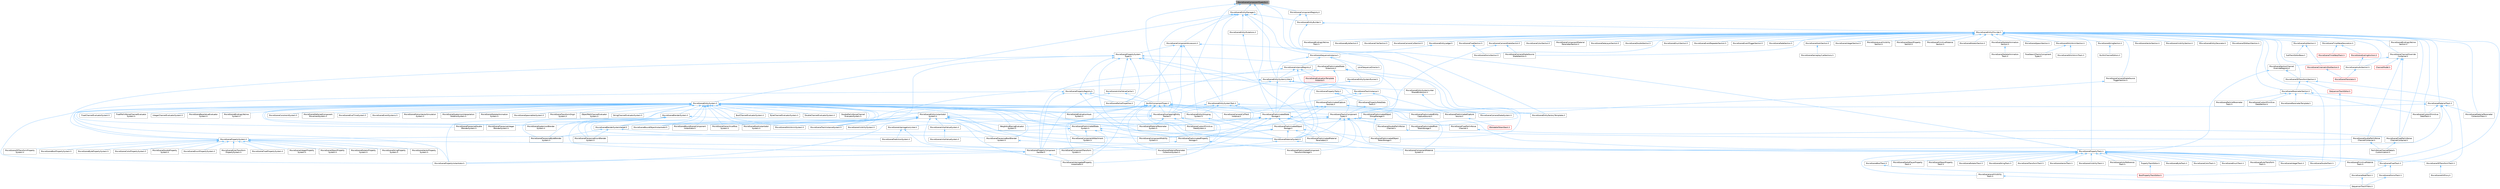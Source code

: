 digraph "MovieSceneComponentTypeInfo.h"
{
 // INTERACTIVE_SVG=YES
 // LATEX_PDF_SIZE
  bgcolor="transparent";
  edge [fontname=Helvetica,fontsize=10,labelfontname=Helvetica,labelfontsize=10];
  node [fontname=Helvetica,fontsize=10,shape=box,height=0.2,width=0.4];
  Node1 [id="Node000001",label="MovieSceneComponentTypeInfo.h",height=0.2,width=0.4,color="gray40", fillcolor="grey60", style="filled", fontcolor="black",tooltip=" "];
  Node1 -> Node2 [id="edge1_Node000001_Node000002",dir="back",color="steelblue1",style="solid",tooltip=" "];
  Node2 [id="Node000002",label="MovieSceneComponentRegistry.h",height=0.2,width=0.4,color="grey40", fillcolor="white", style="filled",URL="$d4/d55/MovieSceneComponentRegistry_8h.html",tooltip=" "];
  Node2 -> Node3 [id="edge2_Node000002_Node000003",dir="back",color="steelblue1",style="solid",tooltip=" "];
  Node3 [id="Node000003",label="MovieSceneEntityBuilder.h",height=0.2,width=0.4,color="grey40", fillcolor="white", style="filled",URL="$d4/df8/MovieSceneEntityBuilder_8h.html",tooltip=" "];
  Node3 -> Node4 [id="edge3_Node000003_Node000004",dir="back",color="steelblue1",style="solid",tooltip=" "];
  Node4 [id="Node000004",label="IMovieSceneEntityProvider.h",height=0.2,width=0.4,color="grey40", fillcolor="white", style="filled",URL="$dc/de1/IMovieSceneEntityProvider_8h.html",tooltip=" "];
  Node4 -> Node5 [id="edge4_Node000004_Node000005",dir="back",color="steelblue1",style="solid",tooltip=" "];
  Node5 [id="Node000005",label="IMovieSceneEntityDecorator.h",height=0.2,width=0.4,color="grey40", fillcolor="white", style="filled",URL="$da/d36/IMovieSceneEntityDecorator_8h.html",tooltip=" "];
  Node4 -> Node6 [id="edge5_Node000004_Node000006",dir="back",color="steelblue1",style="solid",tooltip=" "];
  Node6 [id="Node000006",label="MovieScene3DAttachSection.h",height=0.2,width=0.4,color="grey40", fillcolor="white", style="filled",URL="$d4/db3/MovieScene3DAttachSection_8h.html",tooltip=" "];
  Node4 -> Node7 [id="edge6_Node000004_Node000007",dir="back",color="steelblue1",style="solid",tooltip=" "];
  Node7 [id="Node000007",label="MovieScene3DTransformSection.h",height=0.2,width=0.4,color="grey40", fillcolor="white", style="filled",URL="$de/dab/MovieScene3DTransformSection_8h.html",tooltip=" "];
  Node7 -> Node8 [id="edge7_Node000007_Node000008",dir="back",color="steelblue1",style="solid",tooltip=" "];
  Node8 [id="Node000008",label="ISequencerTrackEditor.h",height=0.2,width=0.4,color="red", fillcolor="#FFF0F0", style="filled",URL="$df/dca/ISequencerTrackEditor_8h.html",tooltip=" "];
  Node8 -> Node10 [id="edge8_Node000008_Node000010",dir="back",color="steelblue1",style="solid",tooltip=" "];
  Node10 [id="Node000010",label="BoolPropertyTrackEditor.h",height=0.2,width=0.4,color="red", fillcolor="#FFF0F0", style="filled",URL="$db/d07/BoolPropertyTrackEditor_8h.html",tooltip=" "];
  Node7 -> Node40 [id="edge9_Node000007_Node000040",dir="back",color="steelblue1",style="solid",tooltip=" "];
  Node40 [id="Node000040",label="MovieScene3DTransformTrack.h",height=0.2,width=0.4,color="grey40", fillcolor="white", style="filled",URL="$d9/d06/MovieScene3DTransformTrack_8h.html",tooltip=" "];
  Node40 -> Node41 [id="edge10_Node000040_Node000041",dir="back",color="steelblue1",style="solid",tooltip=" "];
  Node41 [id="Node000041",label="MovieSceneHitProxy.h",height=0.2,width=0.4,color="grey40", fillcolor="white", style="filled",URL="$d0/d01/MovieSceneHitProxy_8h.html",tooltip=" "];
  Node7 -> Node42 [id="edge11_Node000007_Node000042",dir="back",color="steelblue1",style="solid",tooltip=" "];
  Node42 [id="Node000042",label="MovieSceneParameterSection.h",height=0.2,width=0.4,color="grey40", fillcolor="white", style="filled",URL="$de/d65/MovieSceneParameterSection_8h.html",tooltip=" "];
  Node42 -> Node43 [id="edge12_Node000042_Node000043",dir="back",color="steelblue1",style="solid",tooltip=" "];
  Node43 [id="Node000043",label="MovieSceneCustomPrimitive\lDataSection.h",height=0.2,width=0.4,color="grey40", fillcolor="white", style="filled",URL="$d2/d78/MovieSceneCustomPrimitiveDataSection_8h.html",tooltip=" "];
  Node42 -> Node44 [id="edge13_Node000042_Node000044",dir="back",color="steelblue1",style="solid",tooltip=" "];
  Node44 [id="Node000044",label="MovieSceneCustomPrimitive\lDataTrack.h",height=0.2,width=0.4,color="grey40", fillcolor="white", style="filled",URL="$db/d39/MovieSceneCustomPrimitiveDataTrack_8h.html",tooltip=" "];
  Node42 -> Node45 [id="edge14_Node000042_Node000045",dir="back",color="steelblue1",style="solid",tooltip=" "];
  Node45 [id="Node000045",label="MovieSceneMaterialTrack.h",height=0.2,width=0.4,color="grey40", fillcolor="white", style="filled",URL="$d8/d92/MovieSceneMaterialTrack_8h.html",tooltip=" "];
  Node45 -> Node46 [id="edge15_Node000045_Node000046",dir="back",color="steelblue1",style="solid",tooltip=" "];
  Node46 [id="Node000046",label="MovieSceneComponentMaterial\lSystem.h",height=0.2,width=0.4,color="grey40", fillcolor="white", style="filled",URL="$d7/d7c/MovieSceneComponentMaterialSystem_8h.html",tooltip=" "];
  Node45 -> Node44 [id="edge16_Node000045_Node000044",dir="back",color="steelblue1",style="solid",tooltip=" "];
  Node45 -> Node47 [id="edge17_Node000045_Node000047",dir="back",color="steelblue1",style="solid",tooltip=" "];
  Node47 [id="Node000047",label="MovieSceneMaterialParameter\lCollectionTrack.h",height=0.2,width=0.4,color="grey40", fillcolor="white", style="filled",URL="$d7/dc8/MovieSceneMaterialParameterCollectionTrack_8h.html",tooltip=" "];
  Node45 -> Node48 [id="edge18_Node000045_Node000048",dir="back",color="steelblue1",style="solid",tooltip=" "];
  Node48 [id="Node000048",label="MovieScenePrimitiveMaterial\lTrack.h",height=0.2,width=0.4,color="grey40", fillcolor="white", style="filled",URL="$dc/dc4/MovieScenePrimitiveMaterialTrack_8h.html",tooltip=" "];
  Node45 -> Node49 [id="edge19_Node000045_Node000049",dir="back",color="steelblue1",style="solid",tooltip=" "];
  Node49 [id="Node000049",label="MovieSceneTracksComponent\lTypes.h",height=0.2,width=0.4,color="grey40", fillcolor="white", style="filled",URL="$d5/d6a/MovieSceneTracksComponentTypes_8h.html",tooltip=" "];
  Node49 -> Node50 [id="edge20_Node000049_Node000050",dir="back",color="steelblue1",style="solid",tooltip=" "];
  Node50 [id="Node000050",label="MovieSceneComponentAttachment\lSystem.h",height=0.2,width=0.4,color="grey40", fillcolor="white", style="filled",URL="$d9/db3/MovieSceneComponentAttachmentSystem_8h.html",tooltip=" "];
  Node49 -> Node51 [id="edge21_Node000049_Node000051",dir="back",color="steelblue1",style="solid",tooltip=" "];
  Node51 [id="Node000051",label="MovieSceneComponentTransform\lSystem.h",height=0.2,width=0.4,color="grey40", fillcolor="white", style="filled",URL="$d1/d3e/MovieSceneComponentTransformSystem_8h.html",tooltip=" "];
  Node49 -> Node52 [id="edge22_Node000049_Node000052",dir="back",color="steelblue1",style="solid",tooltip=" "];
  Node52 [id="Node000052",label="MovieSceneDoublePerlinNoise\lChannel.h",height=0.2,width=0.4,color="grey40", fillcolor="white", style="filled",URL="$d9/d50/MovieSceneDoublePerlinNoiseChannel_8h.html",tooltip=" "];
  Node52 -> Node53 [id="edge23_Node000052_Node000053",dir="back",color="steelblue1",style="solid",tooltip=" "];
  Node53 [id="Node000053",label="MovieSceneDoublePerlinNoise\lChannelContainer.h",height=0.2,width=0.4,color="grey40", fillcolor="white", style="filled",URL="$de/dae/MovieSceneDoublePerlinNoiseChannelContainer_8h.html",tooltip=" "];
  Node53 -> Node54 [id="edge24_Node000053_Node000054",dir="back",color="steelblue1",style="solid",tooltip=" "];
  Node54 [id="Node000054",label="PerlinNoiseChannelDetails\lCustomization.h",height=0.2,width=0.4,color="grey40", fillcolor="white", style="filled",URL="$d6/df3/PerlinNoiseChannelDetailsCustomization_8h.html",tooltip=" "];
  Node49 -> Node55 [id="edge25_Node000049_Node000055",dir="back",color="steelblue1",style="solid",tooltip=" "];
  Node55 [id="Node000055",label="MovieSceneFloatPerlinNoise\lChannel.h",height=0.2,width=0.4,color="grey40", fillcolor="white", style="filled",URL="$d2/d9d/MovieSceneFloatPerlinNoiseChannel_8h.html",tooltip=" "];
  Node55 -> Node56 [id="edge26_Node000055_Node000056",dir="back",color="steelblue1",style="solid",tooltip=" "];
  Node56 [id="Node000056",label="MovieSceneFloatPerlinNoise\lChannelContainer.h",height=0.2,width=0.4,color="grey40", fillcolor="white", style="filled",URL="$d6/dcb/MovieSceneFloatPerlinNoiseChannelContainer_8h.html",tooltip=" "];
  Node56 -> Node54 [id="edge27_Node000056_Node000054",dir="back",color="steelblue1",style="solid",tooltip=" "];
  Node49 -> Node57 [id="edge28_Node000049_Node000057",dir="back",color="steelblue1",style="solid",tooltip=" "];
  Node57 [id="Node000057",label="MovieSceneInterrogationLinker.h",height=0.2,width=0.4,color="grey40", fillcolor="white", style="filled",URL="$d9/d6a/MovieSceneInterrogationLinker_8h.html",tooltip=" "];
  Node57 -> Node58 [id="edge29_Node000057_Node000058",dir="back",color="steelblue1",style="solid",tooltip=" "];
  Node58 [id="Node000058",label="MovieScenePredictionSystem.h",height=0.2,width=0.4,color="grey40", fillcolor="white", style="filled",URL="$dc/d7f/MovieScenePredictionSystem_8h.html",tooltip=" "];
  Node57 -> Node59 [id="edge30_Node000057_Node000059",dir="back",color="steelblue1",style="solid",tooltip=" "];
  Node59 [id="Node000059",label="MovieScenePropertyComponent\lHandler.h",height=0.2,width=0.4,color="grey40", fillcolor="white", style="filled",URL="$d1/d1c/MovieScenePropertyComponentHandler_8h.html",tooltip=" "];
  Node59 -> Node60 [id="edge31_Node000059_Node000060",dir="back",color="steelblue1",style="solid",tooltip=" "];
  Node60 [id="Node000060",label="MovieSceneInterrogatedProperty\lInstantiator.h",height=0.2,width=0.4,color="grey40", fillcolor="white", style="filled",URL="$df/d43/MovieSceneInterrogatedPropertyInstantiator_8h.html",tooltip=" "];
  Node59 -> Node61 [id="edge32_Node000059_Node000061",dir="back",color="steelblue1",style="solid",tooltip=" "];
  Node61 [id="Node000061",label="MovieScenePropertyInstantiator.h",height=0.2,width=0.4,color="grey40", fillcolor="white", style="filled",URL="$d2/ddc/MovieScenePropertyInstantiator_8h.html",tooltip=" "];
  Node49 -> Node62 [id="edge33_Node000049_Node000062",dir="back",color="steelblue1",style="solid",tooltip=" "];
  Node62 [id="Node000062",label="MovieSceneMaterialSystem.h",height=0.2,width=0.4,color="grey40", fillcolor="white", style="filled",URL="$d2/d2f/MovieSceneMaterialSystem_8h.html",tooltip=" "];
  Node62 -> Node46 [id="edge34_Node000062_Node000046",dir="back",color="steelblue1",style="solid",tooltip=" "];
  Node62 -> Node63 [id="edge35_Node000062_Node000063",dir="back",color="steelblue1",style="solid",tooltip=" "];
  Node63 [id="Node000063",label="MovieSceneMaterialParameter\lCollectionSystem.h",height=0.2,width=0.4,color="grey40", fillcolor="white", style="filled",URL="$d4/d18/MovieSceneMaterialParameterCollectionSystem_8h.html",tooltip=" "];
  Node49 -> Node64 [id="edge36_Node000049_Node000064",dir="back",color="steelblue1",style="solid",tooltip=" "];
  Node64 [id="Node000064",label="MovieScenePreAnimatedComponent\lTransformStorage.h",height=0.2,width=0.4,color="grey40", fillcolor="white", style="filled",URL="$d9/d84/MovieScenePreAnimatedComponentTransformStorage_8h.html",tooltip=" "];
  Node49 -> Node65 [id="edge37_Node000049_Node000065",dir="back",color="steelblue1",style="solid",tooltip=" "];
  Node65 [id="Node000065",label="MovieScenePropertyTrack.h",height=0.2,width=0.4,color="grey40", fillcolor="white", style="filled",URL="$da/d0c/MovieScenePropertyTrack_8h.html",tooltip=" "];
  Node65 -> Node40 [id="edge38_Node000065_Node000040",dir="back",color="steelblue1",style="solid",tooltip=" "];
  Node65 -> Node66 [id="edge39_Node000065_Node000066",dir="back",color="steelblue1",style="solid",tooltip=" "];
  Node66 [id="Node000066",label="MovieSceneActorReference\lTrack.h",height=0.2,width=0.4,color="grey40", fillcolor="white", style="filled",URL="$d9/d9b/MovieSceneActorReferenceTrack_8h.html",tooltip=" "];
  Node65 -> Node67 [id="edge40_Node000065_Node000067",dir="back",color="steelblue1",style="solid",tooltip=" "];
  Node67 [id="Node000067",label="MovieSceneBoolTrack.h",height=0.2,width=0.4,color="grey40", fillcolor="white", style="filled",URL="$d7/ddf/MovieSceneBoolTrack_8h.html",tooltip=" "];
  Node67 -> Node10 [id="edge41_Node000067_Node000010",dir="back",color="steelblue1",style="solid",tooltip=" "];
  Node65 -> Node68 [id="edge42_Node000065_Node000068",dir="back",color="steelblue1",style="solid",tooltip=" "];
  Node68 [id="Node000068",label="MovieSceneByteTrack.h",height=0.2,width=0.4,color="grey40", fillcolor="white", style="filled",URL="$dc/d79/MovieSceneByteTrack_8h.html",tooltip=" "];
  Node65 -> Node69 [id="edge43_Node000065_Node000069",dir="back",color="steelblue1",style="solid",tooltip=" "];
  Node69 [id="Node000069",label="MovieSceneColorTrack.h",height=0.2,width=0.4,color="grey40", fillcolor="white", style="filled",URL="$d8/df9/MovieSceneColorTrack_8h.html",tooltip=" "];
  Node65 -> Node70 [id="edge44_Node000065_Node000070",dir="back",color="steelblue1",style="solid",tooltip=" "];
  Node70 [id="Node000070",label="MovieSceneDoubleTrack.h",height=0.2,width=0.4,color="grey40", fillcolor="white", style="filled",URL="$de/d31/MovieSceneDoubleTrack_8h.html",tooltip=" "];
  Node65 -> Node71 [id="edge45_Node000065_Node000071",dir="back",color="steelblue1",style="solid",tooltip=" "];
  Node71 [id="Node000071",label="MovieSceneEnumTrack.h",height=0.2,width=0.4,color="grey40", fillcolor="white", style="filled",URL="$d6/d95/MovieSceneEnumTrack_8h.html",tooltip=" "];
  Node65 -> Node72 [id="edge46_Node000065_Node000072",dir="back",color="steelblue1",style="solid",tooltip=" "];
  Node72 [id="Node000072",label="MovieSceneEulerTransform\lTrack.h",height=0.2,width=0.4,color="grey40", fillcolor="white", style="filled",URL="$d7/d3a/MovieSceneEulerTransformTrack_8h.html",tooltip=" "];
  Node65 -> Node73 [id="edge47_Node000065_Node000073",dir="back",color="steelblue1",style="solid",tooltip=" "];
  Node73 [id="Node000073",label="MovieSceneFloatTrack.h",height=0.2,width=0.4,color="grey40", fillcolor="white", style="filled",URL="$dc/d88/MovieSceneFloatTrack_8h.html",tooltip=" "];
  Node73 -> Node74 [id="edge48_Node000073_Node000074",dir="back",color="steelblue1",style="solid",tooltip=" "];
  Node74 [id="Node000074",label="MovieSceneFadeTrack.h",height=0.2,width=0.4,color="grey40", fillcolor="white", style="filled",URL="$d3/dd6/MovieSceneFadeTrack_8h.html",tooltip=" "];
  Node74 -> Node39 [id="edge49_Node000074_Node000039",dir="back",color="steelblue1",style="solid",tooltip=" "];
  Node39 [id="Node000039",label="SequencerTrackFilters.h",height=0.2,width=0.4,color="grey40", fillcolor="white", style="filled",URL="$df/d72/SequencerTrackFilters_8h.html",tooltip=" "];
  Node73 -> Node75 [id="edge50_Node000073_Node000075",dir="back",color="steelblue1",style="solid",tooltip=" "];
  Node75 [id="Node000075",label="MovieSceneSlomoTrack.h",height=0.2,width=0.4,color="grey40", fillcolor="white", style="filled",URL="$d3/d88/MovieSceneSlomoTrack_8h.html",tooltip=" "];
  Node75 -> Node39 [id="edge51_Node000075_Node000039",dir="back",color="steelblue1",style="solid",tooltip=" "];
  Node65 -> Node76 [id="edge52_Node000065_Node000076",dir="back",color="steelblue1",style="solid",tooltip=" "];
  Node76 [id="Node000076",label="MovieSceneIntegerTrack.h",height=0.2,width=0.4,color="grey40", fillcolor="white", style="filled",URL="$d9/d1a/MovieSceneIntegerTrack_8h.html",tooltip=" "];
  Node65 -> Node77 [id="edge53_Node000065_Node000077",dir="back",color="steelblue1",style="solid",tooltip=" "];
  Node77 [id="Node000077",label="MovieSceneLevelVisibility\lTrack.h",height=0.2,width=0.4,color="grey40", fillcolor="white", style="filled",URL="$d8/dae/MovieSceneLevelVisibilityTrack_8h.html",tooltip=" "];
  Node77 -> Node39 [id="edge54_Node000077_Node000039",dir="back",color="steelblue1",style="solid",tooltip=" "];
  Node65 -> Node78 [id="edge55_Node000065_Node000078",dir="back",color="steelblue1",style="solid",tooltip=" "];
  Node78 [id="Node000078",label="MovieSceneMediaPlayerProperty\lTrack.h",height=0.2,width=0.4,color="grey40", fillcolor="white", style="filled",URL="$d4/da1/MovieSceneMediaPlayerPropertyTrack_8h.html",tooltip=" "];
  Node65 -> Node79 [id="edge56_Node000065_Node000079",dir="back",color="steelblue1",style="solid",tooltip=" "];
  Node79 [id="Node000079",label="MovieSceneObjectProperty\lTrack.h",height=0.2,width=0.4,color="grey40", fillcolor="white", style="filled",URL="$dc/da9/MovieSceneObjectPropertyTrack_8h.html",tooltip=" "];
  Node65 -> Node48 [id="edge57_Node000065_Node000048",dir="back",color="steelblue1",style="solid",tooltip=" "];
  Node65 -> Node80 [id="edge58_Node000065_Node000080",dir="back",color="steelblue1",style="solid",tooltip=" "];
  Node80 [id="Node000080",label="MovieSceneRotatorTrack.h",height=0.2,width=0.4,color="grey40", fillcolor="white", style="filled",URL="$d3/d8f/MovieSceneRotatorTrack_8h.html",tooltip=" "];
  Node65 -> Node81 [id="edge59_Node000065_Node000081",dir="back",color="steelblue1",style="solid",tooltip=" "];
  Node81 [id="Node000081",label="MovieSceneStringTrack.h",height=0.2,width=0.4,color="grey40", fillcolor="white", style="filled",URL="$dd/d54/MovieSceneStringTrack_8h.html",tooltip=" "];
  Node65 -> Node82 [id="edge60_Node000065_Node000082",dir="back",color="steelblue1",style="solid",tooltip=" "];
  Node82 [id="Node000082",label="MovieSceneTransformTrack.h",height=0.2,width=0.4,color="grey40", fillcolor="white", style="filled",URL="$df/d57/MovieSceneTransformTrack_8h.html",tooltip=" "];
  Node65 -> Node83 [id="edge61_Node000065_Node000083",dir="back",color="steelblue1",style="solid",tooltip=" "];
  Node83 [id="Node000083",label="MovieSceneVectorTrack.h",height=0.2,width=0.4,color="grey40", fillcolor="white", style="filled",URL="$d8/d5e/MovieSceneVectorTrack_8h.html",tooltip=" "];
  Node65 -> Node84 [id="edge62_Node000065_Node000084",dir="back",color="steelblue1",style="solid",tooltip=" "];
  Node84 [id="Node000084",label="MovieSceneVisibilityTrack.h",height=0.2,width=0.4,color="grey40", fillcolor="white", style="filled",URL="$dd/d5e/MovieSceneVisibilityTrack_8h.html",tooltip=" "];
  Node65 -> Node20 [id="edge63_Node000065_Node000020",dir="back",color="steelblue1",style="solid",tooltip=" "];
  Node20 [id="Node000020",label="PropertyTrackEditor.h",height=0.2,width=0.4,color="grey40", fillcolor="white", style="filled",URL="$da/d9a/PropertyTrackEditor_8h.html",tooltip=" "];
  Node20 -> Node10 [id="edge64_Node000020_Node000010",dir="back",color="steelblue1",style="solid",tooltip=" "];
  Node42 -> Node85 [id="edge65_Node000042_Node000085",dir="back",color="steelblue1",style="solid",tooltip=" "];
  Node85 [id="Node000085",label="MovieSceneParameterTemplate.h",height=0.2,width=0.4,color="grey40", fillcolor="white", style="filled",URL="$d9/df3/MovieSceneParameterTemplate_8h.html",tooltip=" "];
  Node42 -> Node86 [id="edge66_Node000042_Node000086",dir="back",color="steelblue1",style="solid",tooltip=" "];
  Node86 [id="Node000086",label="MovieSceneParticleParameter\lTrack.h",height=0.2,width=0.4,color="grey40", fillcolor="white", style="filled",URL="$d2/d09/MovieSceneParticleParameterTrack_8h.html",tooltip=" "];
  Node4 -> Node87 [id="edge67_Node000004_Node000087",dir="back",color="steelblue1",style="solid",tooltip=" "];
  Node87 [id="Node000087",label="MovieSceneAudioSection.h",height=0.2,width=0.4,color="grey40", fillcolor="white", style="filled",URL="$da/d5f/MovieSceneAudioSection_8h.html",tooltip=" "];
  Node87 -> Node88 [id="edge68_Node000087_Node000088",dir="back",color="steelblue1",style="solid",tooltip=" "];
  Node88 [id="Node000088",label="MovieSceneTranslator.h",height=0.2,width=0.4,color="red", fillcolor="#FFF0F0", style="filled",URL="$d2/d49/MovieSceneTranslator_8h.html",tooltip=" "];
  Node4 -> Node95 [id="edge69_Node000004_Node000095",dir="back",color="steelblue1",style="solid",tooltip=" "];
  Node95 [id="Node000095",label="MovieSceneBindingLifetime\lSection.h",height=0.2,width=0.4,color="grey40", fillcolor="white", style="filled",URL="$da/d3d/MovieSceneBindingLifetimeSection_8h.html",tooltip=" "];
  Node4 -> Node96 [id="edge70_Node000004_Node000096",dir="back",color="steelblue1",style="solid",tooltip=" "];
  Node96 [id="Node000096",label="MovieSceneBindingLifetime\lTrack.h",height=0.2,width=0.4,color="grey40", fillcolor="white", style="filled",URL="$d8/d77/MovieSceneBindingLifetimeTrack_8h.html",tooltip=" "];
  Node4 -> Node97 [id="edge71_Node000004_Node000097",dir="back",color="steelblue1",style="solid",tooltip=" "];
  Node97 [id="Node000097",label="MovieSceneByteSection.h",height=0.2,width=0.4,color="grey40", fillcolor="white", style="filled",URL="$da/dd4/MovieSceneByteSection_8h.html",tooltip=" "];
  Node4 -> Node98 [id="edge72_Node000004_Node000098",dir="back",color="steelblue1",style="solid",tooltip=" "];
  Node98 [id="Node000098",label="MovieSceneCVarSection.h",height=0.2,width=0.4,color="grey40", fillcolor="white", style="filled",URL="$da/de6/MovieSceneCVarSection_8h.html",tooltip=" "];
  Node4 -> Node99 [id="edge73_Node000004_Node000099",dir="back",color="steelblue1",style="solid",tooltip=" "];
  Node99 [id="Node000099",label="MovieSceneCameraCutSection.h",height=0.2,width=0.4,color="grey40", fillcolor="white", style="filled",URL="$d8/d5f/MovieSceneCameraCutSection_8h.html",tooltip=" "];
  Node4 -> Node100 [id="edge74_Node000004_Node000100",dir="back",color="steelblue1",style="solid",tooltip=" "];
  Node100 [id="Node000100",label="MovieSceneCameraShakeSection.h",height=0.2,width=0.4,color="grey40", fillcolor="white", style="filled",URL="$df/d10/MovieSceneCameraShakeSection_8h.html",tooltip=" "];
  Node100 -> Node101 [id="edge75_Node000100_Node000101",dir="back",color="steelblue1",style="solid",tooltip=" "];
  Node101 [id="Node000101",label="MovieSceneCameraShakeSource\lShakeSection.h",height=0.2,width=0.4,color="grey40", fillcolor="white", style="filled",URL="$d1/d24/MovieSceneCameraShakeSourceShakeSection_8h.html",tooltip=" "];
  Node100 -> Node49 [id="edge76_Node000100_Node000049",dir="back",color="steelblue1",style="solid",tooltip=" "];
  Node4 -> Node101 [id="edge77_Node000004_Node000101",dir="back",color="steelblue1",style="solid",tooltip=" "];
  Node4 -> Node102 [id="edge78_Node000004_Node000102",dir="back",color="steelblue1",style="solid",tooltip=" "];
  Node102 [id="Node000102",label="MovieSceneCameraShakeSource\lTriggerSection.h",height=0.2,width=0.4,color="grey40", fillcolor="white", style="filled",URL="$d3/d5f/MovieSceneCameraShakeSourceTriggerSection_8h.html",tooltip=" "];
  Node102 -> Node103 [id="edge79_Node000102_Node000103",dir="back",color="steelblue1",style="solid",tooltip=" "];
  Node103 [id="Node000103",label="MovieSceneCameraShakeSystem.h",height=0.2,width=0.4,color="grey40", fillcolor="white", style="filled",URL="$d2/dcc/MovieSceneCameraShakeSystem_8h.html",tooltip=" "];
  Node4 -> Node104 [id="edge80_Node000004_Node000104",dir="back",color="steelblue1",style="solid",tooltip=" "];
  Node104 [id="Node000104",label="MovieSceneChannelOverride\lContainer.h",height=0.2,width=0.4,color="grey40", fillcolor="white", style="filled",URL="$d1/dd2/MovieSceneChannelOverrideContainer_8h.html",tooltip=" "];
  Node104 -> Node105 [id="edge81_Node000104_Node000105",dir="back",color="steelblue1",style="solid",tooltip=" "];
  Node105 [id="Node000105",label="ChannelModel.h",height=0.2,width=0.4,color="red", fillcolor="#FFF0F0", style="filled",URL="$de/d30/ChannelModel_8h.html",tooltip=" "];
  Node104 -> Node53 [id="edge82_Node000104_Node000053",dir="back",color="steelblue1",style="solid",tooltip=" "];
  Node104 -> Node56 [id="edge83_Node000104_Node000056",dir="back",color="steelblue1",style="solid",tooltip=" "];
  Node104 -> Node107 [id="edge84_Node000104_Node000107",dir="back",color="steelblue1",style="solid",tooltip=" "];
  Node107 [id="Node000107",label="MovieSceneSectionChannel\lOverrideRegistry.h",height=0.2,width=0.4,color="grey40", fillcolor="white", style="filled",URL="$d0/d33/MovieSceneSectionChannelOverrideRegistry_8h.html",tooltip=" "];
  Node107 -> Node7 [id="edge85_Node000107_Node000007",dir="back",color="steelblue1",style="solid",tooltip=" "];
  Node107 -> Node65 [id="edge86_Node000107_Node000065",dir="back",color="steelblue1",style="solid",tooltip=" "];
  Node4 -> Node108 [id="edge87_Node000004_Node000108",dir="back",color="steelblue1",style="solid",tooltip=" "];
  Node108 [id="Node000108",label="MovieSceneColorSection.h",height=0.2,width=0.4,color="grey40", fillcolor="white", style="filled",URL="$dd/dd4/MovieSceneColorSection_8h.html",tooltip=" "];
  Node4 -> Node109 [id="edge88_Node000004_Node000109",dir="back",color="steelblue1",style="solid",tooltip=" "];
  Node109 [id="Node000109",label="MovieSceneComponentMaterial\lParameterSection.h",height=0.2,width=0.4,color="grey40", fillcolor="white", style="filled",URL="$dd/d3d/MovieSceneComponentMaterialParameterSection_8h.html",tooltip=" "];
  Node4 -> Node44 [id="edge89_Node000004_Node000044",dir="back",color="steelblue1",style="solid",tooltip=" "];
  Node4 -> Node110 [id="edge90_Node000004_Node000110",dir="back",color="steelblue1",style="solid",tooltip=" "];
  Node110 [id="Node000110",label="MovieSceneDataLayerSection.h",height=0.2,width=0.4,color="grey40", fillcolor="white", style="filled",URL="$d9/d30/MovieSceneDataLayerSection_8h.html",tooltip=" "];
  Node4 -> Node111 [id="edge91_Node000004_Node000111",dir="back",color="steelblue1",style="solid",tooltip=" "];
  Node111 [id="Node000111",label="MovieSceneDoubleSection.h",height=0.2,width=0.4,color="grey40", fillcolor="white", style="filled",URL="$d3/df4/MovieSceneDoubleSection_8h.html",tooltip=" "];
  Node4 -> Node70 [id="edge92_Node000004_Node000070",dir="back",color="steelblue1",style="solid",tooltip=" "];
  Node4 -> Node112 [id="edge93_Node000004_Node000112",dir="back",color="steelblue1",style="solid",tooltip=" "];
  Node112 [id="Node000112",label="MovieSceneEntityLedger.h",height=0.2,width=0.4,color="grey40", fillcolor="white", style="filled",URL="$d6/d4e/MovieSceneEntityLedger_8h.html",tooltip=" "];
  Node112 -> Node113 [id="edge94_Node000112_Node000113",dir="back",color="steelblue1",style="solid",tooltip=" "];
  Node113 [id="Node000113",label="MovieSceneSequenceInstance.h",height=0.2,width=0.4,color="grey40", fillcolor="white", style="filled",URL="$d1/d07/MovieSceneSequenceInstance_8h.html",tooltip=" "];
  Node113 -> Node114 [id="edge95_Node000113_Node000114",dir="back",color="steelblue1",style="solid",tooltip=" "];
  Node114 [id="Node000114",label="LevelSequenceDirector.h",height=0.2,width=0.4,color="grey40", fillcolor="white", style="filled",URL="$d8/d00/LevelSequenceDirector_8h.html",tooltip=" "];
  Node113 -> Node115 [id="edge96_Node000113_Node000115",dir="back",color="steelblue1",style="solid",tooltip=" "];
  Node115 [id="Node000115",label="MovieSceneEntitySystemLinker.h",height=0.2,width=0.4,color="grey40", fillcolor="white", style="filled",URL="$d9/d16/MovieSceneEntitySystemLinker_8h.html",tooltip=" "];
  Node115 -> Node116 [id="edge97_Node000115_Node000116",dir="back",color="steelblue1",style="solid",tooltip=" "];
  Node116 [id="Node000116",label="MovieSceneBlenderSystemHelper.h",height=0.2,width=0.4,color="grey40", fillcolor="white", style="filled",URL="$d5/d47/MovieSceneBlenderSystemHelper_8h.html",tooltip=" "];
  Node116 -> Node117 [id="edge98_Node000116_Node000117",dir="back",color="steelblue1",style="solid",tooltip=" "];
  Node117 [id="Node000117",label="MovieScenePiecewiseBoolBlender\lSystem.h",height=0.2,width=0.4,color="grey40", fillcolor="white", style="filled",URL="$d7/d27/MovieScenePiecewiseBoolBlenderSystem_8h.html",tooltip=" "];
  Node117 -> Node65 [id="edge99_Node000117_Node000065",dir="back",color="steelblue1",style="solid",tooltip=" "];
  Node116 -> Node118 [id="edge100_Node000116_Node000118",dir="back",color="steelblue1",style="solid",tooltip=" "];
  Node118 [id="Node000118",label="MovieScenePiecewiseByteBlender\lSystem.h",height=0.2,width=0.4,color="grey40", fillcolor="white", style="filled",URL="$d7/dde/MovieScenePiecewiseByteBlenderSystem_8h.html",tooltip=" "];
  Node116 -> Node119 [id="edge101_Node000116_Node000119",dir="back",color="steelblue1",style="solid",tooltip=" "];
  Node119 [id="Node000119",label="MovieScenePiecewiseEnumBlender\lSystem.h",height=0.2,width=0.4,color="grey40", fillcolor="white", style="filled",URL="$d4/dfe/MovieScenePiecewiseEnumBlenderSystem_8h.html",tooltip=" "];
  Node115 -> Node120 [id="edge102_Node000115_Node000120",dir="back",color="steelblue1",style="solid",tooltip=" "];
  Node120 [id="Node000120",label="MovieSceneEntitySystemLinker\lSharedExtension.h",height=0.2,width=0.4,color="grey40", fillcolor="white", style="filled",URL="$dc/df1/MovieSceneEntitySystemLinkerSharedExtension_8h.html",tooltip=" "];
  Node120 -> Node103 [id="edge103_Node000120_Node000103",dir="back",color="steelblue1",style="solid",tooltip=" "];
  Node115 -> Node121 [id="edge104_Node000115_Node000121",dir="back",color="steelblue1",style="solid",tooltip=" "];
  Node121 [id="Node000121",label="MovieSceneOverlappingEntity\lTracker.h",height=0.2,width=0.4,color="grey40", fillcolor="white", style="filled",URL="$db/d41/MovieSceneOverlappingEntityTracker_8h.html",tooltip=" "];
  Node121 -> Node50 [id="edge105_Node000121_Node000050",dir="back",color="steelblue1",style="solid",tooltip=" "];
  Node121 -> Node122 [id="edge106_Node000121_Node000122",dir="back",color="steelblue1",style="solid",tooltip=" "];
  Node122 [id="Node000122",label="MovieSceneComponentMobility\lSystem.h",height=0.2,width=0.4,color="grey40", fillcolor="white", style="filled",URL="$d7/dca/MovieSceneComponentMobilitySystem_8h.html",tooltip=" "];
  Node121 -> Node51 [id="edge107_Node000121_Node000051",dir="back",color="steelblue1",style="solid",tooltip=" "];
  Node121 -> Node123 [id="edge108_Node000121_Node000123",dir="back",color="steelblue1",style="solid",tooltip=" "];
  Node123 [id="Node000123",label="MovieSceneCustomPrimitive\lDataSystem.h",height=0.2,width=0.4,color="grey40", fillcolor="white", style="filled",URL="$d1/da0/MovieSceneCustomPrimitiveDataSystem_8h.html",tooltip=" "];
  Node121 -> Node60 [id="edge109_Node000121_Node000060",dir="back",color="steelblue1",style="solid",tooltip=" "];
  Node121 -> Node124 [id="edge110_Node000121_Node000124",dir="back",color="steelblue1",style="solid",tooltip=" "];
  Node124 [id="Node000124",label="MovieSceneMaterialParameter\lSystem.h",height=0.2,width=0.4,color="grey40", fillcolor="white", style="filled",URL="$d9/d38/MovieSceneMaterialParameterSystem_8h.html",tooltip=" "];
  Node115 -> Node125 [id="edge111_Node000115_Node000125",dir="back",color="steelblue1",style="solid",tooltip=" "];
  Node125 [id="Node000125",label="MovieScenePreAnimatedState\lStorage.h",height=0.2,width=0.4,color="grey40", fillcolor="white", style="filled",URL="$db/d56/MovieScenePreAnimatedStateStorage_8h.html",tooltip=" "];
  Node125 -> Node46 [id="edge112_Node000125_Node000046",dir="back",color="steelblue1",style="solid",tooltip=" "];
  Node125 -> Node123 [id="edge113_Node000125_Node000123",dir="back",color="steelblue1",style="solid",tooltip=" "];
  Node125 -> Node63 [id="edge114_Node000125_Node000063",dir="back",color="steelblue1",style="solid",tooltip=" "];
  Node125 -> Node124 [id="edge115_Node000125_Node000124",dir="back",color="steelblue1",style="solid",tooltip=" "];
  Node125 -> Node126 [id="edge116_Node000125_Node000126",dir="back",color="steelblue1",style="solid",tooltip=" "];
  Node126 [id="Node000126",label="MovieScenePreAnimatedMaterial\lParameters.h",height=0.2,width=0.4,color="grey40", fillcolor="white", style="filled",URL="$d9/dac/MovieScenePreAnimatedMaterialParameters_8h.html",tooltip=" "];
  Node125 -> Node127 [id="edge117_Node000125_Node000127",dir="back",color="steelblue1",style="solid",tooltip=" "];
  Node127 [id="Node000127",label="MovieScenePreAnimatedObject\lStorage.h",height=0.2,width=0.4,color="grey40", fillcolor="white", style="filled",URL="$d1/dc5/MovieScenePreAnimatedObjectStorage_8h.html",tooltip=" "];
  Node127 -> Node122 [id="edge118_Node000127_Node000122",dir="back",color="steelblue1",style="solid",tooltip=" "];
  Node127 -> Node62 [id="edge119_Node000127_Node000062",dir="back",color="steelblue1",style="solid",tooltip=" "];
  Node127 -> Node126 [id="edge120_Node000127_Node000126",dir="back",color="steelblue1",style="solid",tooltip=" "];
  Node127 -> Node128 [id="edge121_Node000127_Node000128",dir="back",color="steelblue1",style="solid",tooltip=" "];
  Node128 [id="Node000128",label="MovieScenePreAnimatedObject\lTokenStorage.h",height=0.2,width=0.4,color="grey40", fillcolor="white", style="filled",URL="$dc/d07/MovieScenePreAnimatedObjectTokenStorage_8h.html",tooltip=" "];
  Node127 -> Node129 [id="edge122_Node000127_Node000129",dir="back",color="steelblue1",style="solid",tooltip=" "];
  Node129 [id="Node000129",label="MovieScenePreAnimatedProperty\lStorage.h",height=0.2,width=0.4,color="grey40", fillcolor="white", style="filled",URL="$de/d55/MovieScenePreAnimatedPropertyStorage_8h.html",tooltip=" "];
  Node129 -> Node64 [id="edge123_Node000129_Node000064",dir="back",color="steelblue1",style="solid",tooltip=" "];
  Node129 -> Node59 [id="edge124_Node000129_Node000059",dir="back",color="steelblue1",style="solid",tooltip=" "];
  Node125 -> Node130 [id="edge125_Node000125_Node000130",dir="back",color="steelblue1",style="solid",tooltip=" "];
  Node130 [id="Node000130",label="MovieScenePreAnimatedRoot\lTokenStorage.h",height=0.2,width=0.4,color="grey40", fillcolor="white", style="filled",URL="$d1/db6/MovieScenePreAnimatedRootTokenStorage_8h.html",tooltip=" "];
  Node125 -> Node131 [id="edge126_Node000125_Node000131",dir="back",color="steelblue1",style="solid",tooltip=" "];
  Node131 [id="Node000131",label="MovieScenePreAnimatedState\lSystem.h",height=0.2,width=0.4,color="grey40", fillcolor="white", style="filled",URL="$df/d2d/MovieScenePreAnimatedStateSystem_8h.html",tooltip=" "];
  Node131 -> Node50 [id="edge127_Node000131_Node000050",dir="back",color="steelblue1",style="solid",tooltip=" "];
  Node131 -> Node122 [id="edge128_Node000131_Node000122",dir="back",color="steelblue1",style="solid",tooltip=" "];
  Node131 -> Node51 [id="edge129_Node000131_Node000051",dir="back",color="steelblue1",style="solid",tooltip=" "];
  Node131 -> Node62 [id="edge130_Node000131_Node000062",dir="back",color="steelblue1",style="solid",tooltip=" "];
  Node131 -> Node132 [id="edge131_Node000131_Node000132",dir="back",color="steelblue1",style="solid",tooltip=" "];
  Node132 [id="Node000132",label="MovieScenePropertySystem.h",height=0.2,width=0.4,color="grey40", fillcolor="white", style="filled",URL="$dd/d75/MovieScenePropertySystem_8h.html",tooltip=" "];
  Node132 -> Node133 [id="edge132_Node000132_Node000133",dir="back",color="steelblue1",style="solid",tooltip=" "];
  Node133 [id="Node000133",label="MovieScene3DTransformProperty\lSystem.h",height=0.2,width=0.4,color="grey40", fillcolor="white", style="filled",URL="$dc/d97/MovieScene3DTransformPropertySystem_8h.html",tooltip=" "];
  Node132 -> Node134 [id="edge133_Node000132_Node000134",dir="back",color="steelblue1",style="solid",tooltip=" "];
  Node134 [id="Node000134",label="MovieSceneBoolPropertySystem.h",height=0.2,width=0.4,color="grey40", fillcolor="white", style="filled",URL="$d4/d0f/MovieSceneBoolPropertySystem_8h.html",tooltip=" "];
  Node132 -> Node135 [id="edge134_Node000132_Node000135",dir="back",color="steelblue1",style="solid",tooltip=" "];
  Node135 [id="Node000135",label="MovieSceneBytePropertySystem.h",height=0.2,width=0.4,color="grey40", fillcolor="white", style="filled",URL="$d7/d22/MovieSceneBytePropertySystem_8h.html",tooltip=" "];
  Node132 -> Node136 [id="edge135_Node000132_Node000136",dir="back",color="steelblue1",style="solid",tooltip=" "];
  Node136 [id="Node000136",label="MovieSceneColorPropertySystem.h",height=0.2,width=0.4,color="grey40", fillcolor="white", style="filled",URL="$d4/d03/MovieSceneColorPropertySystem_8h.html",tooltip=" "];
  Node132 -> Node51 [id="edge136_Node000132_Node000051",dir="back",color="steelblue1",style="solid",tooltip=" "];
  Node132 -> Node137 [id="edge137_Node000132_Node000137",dir="back",color="steelblue1",style="solid",tooltip=" "];
  Node137 [id="Node000137",label="MovieSceneDoubleProperty\lSystem.h",height=0.2,width=0.4,color="grey40", fillcolor="white", style="filled",URL="$df/d84/MovieSceneDoublePropertySystem_8h.html",tooltip=" "];
  Node132 -> Node138 [id="edge138_Node000132_Node000138",dir="back",color="steelblue1",style="solid",tooltip=" "];
  Node138 [id="Node000138",label="MovieSceneEnumPropertySystem.h",height=0.2,width=0.4,color="grey40", fillcolor="white", style="filled",URL="$d7/dc8/MovieSceneEnumPropertySystem_8h.html",tooltip=" "];
  Node132 -> Node139 [id="edge139_Node000132_Node000139",dir="back",color="steelblue1",style="solid",tooltip=" "];
  Node139 [id="Node000139",label="MovieSceneEulerTransform\lPropertySystem.h",height=0.2,width=0.4,color="grey40", fillcolor="white", style="filled",URL="$dd/d14/MovieSceneEulerTransformPropertySystem_8h.html",tooltip=" "];
  Node132 -> Node140 [id="edge140_Node000132_Node000140",dir="back",color="steelblue1",style="solid",tooltip=" "];
  Node140 [id="Node000140",label="MovieSceneFloatPropertySystem.h",height=0.2,width=0.4,color="grey40", fillcolor="white", style="filled",URL="$d0/de6/MovieSceneFloatPropertySystem_8h.html",tooltip=" "];
  Node132 -> Node141 [id="edge141_Node000132_Node000141",dir="back",color="steelblue1",style="solid",tooltip=" "];
  Node141 [id="Node000141",label="MovieSceneIntegerProperty\lSystem.h",height=0.2,width=0.4,color="grey40", fillcolor="white", style="filled",URL="$d3/d1a/MovieSceneIntegerPropertySystem_8h.html",tooltip=" "];
  Node132 -> Node142 [id="edge142_Node000132_Node000142",dir="back",color="steelblue1",style="solid",tooltip=" "];
  Node142 [id="Node000142",label="MovieSceneObjectProperty\lSystem.h",height=0.2,width=0.4,color="grey40", fillcolor="white", style="filled",URL="$d8/d20/MovieSceneObjectPropertySystem_8h.html",tooltip=" "];
  Node132 -> Node143 [id="edge143_Node000132_Node000143",dir="back",color="steelblue1",style="solid",tooltip=" "];
  Node143 [id="Node000143",label="MovieSceneRotatorProperty\lSystem.h",height=0.2,width=0.4,color="grey40", fillcolor="white", style="filled",URL="$d6/d74/MovieSceneRotatorPropertySystem_8h.html",tooltip=" "];
  Node132 -> Node144 [id="edge144_Node000132_Node000144",dir="back",color="steelblue1",style="solid",tooltip=" "];
  Node144 [id="Node000144",label="MovieSceneStringProperty\lSystem.h",height=0.2,width=0.4,color="grey40", fillcolor="white", style="filled",URL="$d8/d8f/MovieSceneStringPropertySystem_8h.html",tooltip=" "];
  Node132 -> Node145 [id="edge145_Node000132_Node000145",dir="back",color="steelblue1",style="solid",tooltip=" "];
  Node145 [id="Node000145",label="MovieSceneVectorProperty\lSystem.h",height=0.2,width=0.4,color="grey40", fillcolor="white", style="filled",URL="$da/d10/MovieSceneVectorPropertySystem_8h.html",tooltip=" "];
  Node125 -> Node59 [id="edge146_Node000125_Node000059",dir="back",color="steelblue1",style="solid",tooltip=" "];
  Node115 -> Node146 [id="edge147_Node000115_Node000146",dir="back",color="steelblue1",style="solid",tooltip=" "];
  Node146 [id="Node000146",label="MovieSceneTrackInstance.h",height=0.2,width=0.4,color="grey40", fillcolor="white", style="filled",URL="$d4/d28/MovieSceneTrackInstance_8h.html",tooltip=" "];
  Node146 -> Node147 [id="edge148_Node000146_Node000147",dir="back",color="steelblue1",style="solid",tooltip=" "];
  Node147 [id="Node000147",label="MovieSceneCameraCutTrack\lInstance.h",height=0.2,width=0.4,color="grey40", fillcolor="white", style="filled",URL="$d3/d37/MovieSceneCameraCutTrackInstance_8h.html",tooltip=" "];
  Node146 -> Node148 [id="edge149_Node000146_Node000148",dir="back",color="steelblue1",style="solid",tooltip=" "];
  Node148 [id="Node000148",label="MovieScenePreAnimatedCapture\lSource.h",height=0.2,width=0.4,color="grey40", fillcolor="white", style="filled",URL="$d8/dd1/MovieScenePreAnimatedCaptureSource_8h.html",tooltip=" "];
  Node148 -> Node149 [id="edge150_Node000148_Node000149",dir="back",color="steelblue1",style="solid",tooltip=" "];
  Node149 [id="Node000149",label="BlendableTokenStack.h",height=0.2,width=0.4,color="red", fillcolor="#FFF0F0", style="filled",URL="$de/d3e/BlendableTokenStack_8h.html",tooltip=" "];
  Node146 -> Node165 [id="edge151_Node000146_Node000165",dir="back",color="steelblue1",style="solid",tooltip=" "];
  Node165 [id="Node000165",label="MovieScenePreAnimatedCapture\lSources.h",height=0.2,width=0.4,color="grey40", fillcolor="white", style="filled",URL="$de/d2c/MovieScenePreAnimatedCaptureSources_8h.html",tooltip=" "];
  Node165 -> Node148 [id="edge152_Node000165_Node000148",dir="back",color="steelblue1",style="solid",tooltip=" "];
  Node165 -> Node166 [id="edge153_Node000165_Node000166",dir="back",color="steelblue1",style="solid",tooltip=" "];
  Node166 [id="Node000166",label="MovieScenePreAnimatedEntity\lCaptureSource.h",height=0.2,width=0.4,color="grey40", fillcolor="white", style="filled",URL="$d8/de0/MovieScenePreAnimatedEntityCaptureSource_8h.html",tooltip=" "];
  Node165 -> Node127 [id="edge154_Node000165_Node000127",dir="back",color="steelblue1",style="solid",tooltip=" "];
  Node165 -> Node129 [id="edge155_Node000165_Node000129",dir="back",color="steelblue1",style="solid",tooltip=" "];
  Node165 -> Node125 [id="edge156_Node000165_Node000125",dir="back",color="steelblue1",style="solid",tooltip=" "];
  Node113 -> Node167 [id="edge157_Node000113_Node000167",dir="back",color="steelblue1",style="solid",tooltip=" "];
  Node167 [id="Node000167",label="MovieSceneEntitySystemRunner.h",height=0.2,width=0.4,color="grey40", fillcolor="white", style="filled",URL="$d3/db8/MovieSceneEntitySystemRunner_8h.html",tooltip=" "];
  Node167 -> Node62 [id="edge158_Node000167_Node000062",dir="back",color="steelblue1",style="solid",tooltip=" "];
  Node113 -> Node168 [id="edge159_Node000113_Node000168",dir="back",color="steelblue1",style="solid",tooltip=" "];
  Node168 [id="Node000168",label="MovieSceneInstanceRegistry.h",height=0.2,width=0.4,color="grey40", fillcolor="white", style="filled",URL="$d6/d54/MovieSceneInstanceRegistry_8h.html",tooltip=" "];
  Node168 -> Node169 [id="edge160_Node000168_Node000169",dir="back",color="steelblue1",style="solid",tooltip=" "];
  Node169 [id="Node000169",label="MovieSceneEntityInstantiator\lSystem.h",height=0.2,width=0.4,color="grey40", fillcolor="white", style="filled",URL="$d1/d77/MovieSceneEntityInstantiatorSystem_8h.html",tooltip=" "];
  Node169 -> Node170 [id="edge161_Node000169_Node000170",dir="back",color="steelblue1",style="solid",tooltip=" "];
  Node170 [id="Node000170",label="MovieSceneBoundObjectInstantiator.h",height=0.2,width=0.4,color="grey40", fillcolor="white", style="filled",URL="$d2/d08/MovieSceneBoundObjectInstantiator_8h.html",tooltip=" "];
  Node169 -> Node171 [id="edge162_Node000169_Node000171",dir="back",color="steelblue1",style="solid",tooltip=" "];
  Node171 [id="Node000171",label="MovieSceneBoundSceneComponent\lInstantiator.h",height=0.2,width=0.4,color="grey40", fillcolor="white", style="filled",URL="$d7/dae/MovieSceneBoundSceneComponentInstantiator_8h.html",tooltip=" "];
  Node169 -> Node50 [id="edge163_Node000169_Node000050",dir="back",color="steelblue1",style="solid",tooltip=" "];
  Node169 -> Node122 [id="edge164_Node000169_Node000122",dir="back",color="steelblue1",style="solid",tooltip=" "];
  Node169 -> Node51 [id="edge165_Node000169_Node000051",dir="back",color="steelblue1",style="solid",tooltip=" "];
  Node169 -> Node172 [id="edge166_Node000169_Node000172",dir="back",color="steelblue1",style="solid",tooltip=" "];
  Node172 [id="Node000172",label="MovieSceneHierarchicalBias\lSystem.h",height=0.2,width=0.4,color="grey40", fillcolor="white", style="filled",URL="$db/dbf/MovieSceneHierarchicalBiasSystem_8h.html",tooltip=" "];
  Node169 -> Node173 [id="edge167_Node000169_Node000173",dir="back",color="steelblue1",style="solid",tooltip=" "];
  Node173 [id="Node000173",label="MovieSceneInitialValueSystem.h",height=0.2,width=0.4,color="grey40", fillcolor="white", style="filled",URL="$de/d69/Public_2EntitySystem_2MovieSceneInitialValueSystem_8h.html",tooltip=" "];
  Node173 -> Node174 [id="edge168_Node000173_Node000174",dir="back",color="steelblue1",style="solid",tooltip=" "];
  Node174 [id="Node000174",label="MovieSceneInitialValueSystem.h",height=0.2,width=0.4,color="grey40", fillcolor="white", style="filled",URL="$d5/dde/racks_2Public_2Systems_2MovieSceneInitialValueSystem_8h.html",tooltip=" "];
  Node169 -> Node60 [id="edge169_Node000169_Node000060",dir="back",color="steelblue1",style="solid",tooltip=" "];
  Node169 -> Node124 [id="edge170_Node000169_Node000124",dir="back",color="steelblue1",style="solid",tooltip=" "];
  Node169 -> Node131 [id="edge171_Node000169_Node000131",dir="back",color="steelblue1",style="solid",tooltip=" "];
  Node169 -> Node61 [id="edge172_Node000169_Node000061",dir="back",color="steelblue1",style="solid",tooltip=" "];
  Node169 -> Node175 [id="edge173_Node000169_Node000175",dir="back",color="steelblue1",style="solid",tooltip=" "];
  Node175 [id="Node000175",label="MovieSceneRootInstantiator\lSystem.h",height=0.2,width=0.4,color="grey40", fillcolor="white", style="filled",URL="$dc/d52/MovieSceneRootInstantiatorSystem_8h.html",tooltip=" "];
  Node169 -> Node176 [id="edge174_Node000169_Node000176",dir="back",color="steelblue1",style="solid",tooltip=" "];
  Node176 [id="Node000176",label="MovieSceneStitchAnimSystem.h",height=0.2,width=0.4,color="grey40", fillcolor="white", style="filled",URL="$d1/d39/MovieSceneStitchAnimSystem_8h.html",tooltip=" "];
  Node169 -> Node177 [id="edge175_Node000169_Node000177",dir="back",color="steelblue1",style="solid",tooltip=" "];
  Node177 [id="Node000177",label="MovieSceneTrackInstanceSystem.h",height=0.2,width=0.4,color="grey40", fillcolor="white", style="filled",URL="$d4/db7/MovieSceneTrackInstanceSystem_8h.html",tooltip=" "];
  Node169 -> Node178 [id="edge176_Node000169_Node000178",dir="back",color="steelblue1",style="solid",tooltip=" "];
  Node178 [id="Node000178",label="MovieSceneVisibilitySystem.h",height=0.2,width=0.4,color="grey40", fillcolor="white", style="filled",URL="$d6/d1d/MovieSceneVisibilitySystem_8h.html",tooltip=" "];
  Node169 -> Node179 [id="edge177_Node000169_Node000179",dir="back",color="steelblue1",style="solid",tooltip=" "];
  Node179 [id="Node000179",label="WeightAndEasingEvaluator\lSystem.h",height=0.2,width=0.4,color="grey40", fillcolor="white", style="filled",URL="$d0/d06/WeightAndEasingEvaluatorSystem_8h.html",tooltip=" "];
  Node168 -> Node115 [id="edge178_Node000168_Node000115",dir="back",color="steelblue1",style="solid",tooltip=" "];
  Node168 -> Node180 [id="edge179_Node000168_Node000180",dir="back",color="steelblue1",style="solid",tooltip=" "];
  Node180 [id="Node000180",label="MovieSceneEvaluationTemplate\lInstance.h",height=0.2,width=0.4,color="red", fillcolor="#FFF0F0", style="filled",URL="$dc/d63/MovieSceneEvaluationTemplateInstance_8h.html",tooltip=" "];
  Node168 -> Node146 [id="edge180_Node000168_Node000146",dir="back",color="steelblue1",style="solid",tooltip=" "];
  Node4 -> Node188 [id="edge181_Node000004_Node000188",dir="back",color="steelblue1",style="solid",tooltip=" "];
  Node188 [id="Node000188",label="MovieSceneEnumSection.h",height=0.2,width=0.4,color="grey40", fillcolor="white", style="filled",URL="$d7/d84/MovieSceneEnumSection_8h.html",tooltip=" "];
  Node4 -> Node189 [id="edge182_Node000004_Node000189",dir="back",color="steelblue1",style="solid",tooltip=" "];
  Node189 [id="Node000189",label="MovieSceneEventRepeaterSection.h",height=0.2,width=0.4,color="grey40", fillcolor="white", style="filled",URL="$da/dbf/MovieSceneEventRepeaterSection_8h.html",tooltip=" "];
  Node4 -> Node190 [id="edge183_Node000004_Node000190",dir="back",color="steelblue1",style="solid",tooltip=" "];
  Node190 [id="Node000190",label="MovieSceneEventTriggerSection.h",height=0.2,width=0.4,color="grey40", fillcolor="white", style="filled",URL="$df/d80/MovieSceneEventTriggerSection_8h.html",tooltip=" "];
  Node4 -> Node191 [id="edge184_Node000004_Node000191",dir="back",color="steelblue1",style="solid",tooltip=" "];
  Node191 [id="Node000191",label="MovieSceneFadeSection.h",height=0.2,width=0.4,color="grey40", fillcolor="white", style="filled",URL="$d8/db8/MovieSceneFadeSection_8h.html",tooltip=" "];
  Node4 -> Node56 [id="edge185_Node000004_Node000056",dir="back",color="steelblue1",style="solid",tooltip=" "];
  Node4 -> Node192 [id="edge186_Node000004_Node000192",dir="back",color="steelblue1",style="solid",tooltip=" "];
  Node192 [id="Node000192",label="MovieSceneFloatSection.h",height=0.2,width=0.4,color="grey40", fillcolor="white", style="filled",URL="$dc/d18/MovieSceneFloatSection_8h.html",tooltip=" "];
  Node192 -> Node193 [id="edge187_Node000192_Node000193",dir="back",color="steelblue1",style="solid",tooltip=" "];
  Node193 [id="Node000193",label="MovieSceneSlomoSection.h",height=0.2,width=0.4,color="grey40", fillcolor="white", style="filled",URL="$d1/de5/MovieSceneSlomoSection_8h.html",tooltip=" "];
  Node4 -> Node73 [id="edge188_Node000004_Node000073",dir="back",color="steelblue1",style="solid",tooltip=" "];
  Node4 -> Node194 [id="edge189_Node000004_Node000194",dir="back",color="steelblue1",style="solid",tooltip=" "];
  Node194 [id="Node000194",label="MovieSceneHookSection.h",height=0.2,width=0.4,color="grey40", fillcolor="white", style="filled",URL="$d5/d6a/MovieSceneHookSection_8h.html",tooltip=" "];
  Node194 -> Node195 [id="edge190_Node000194_Node000195",dir="back",color="steelblue1",style="solid",tooltip=" "];
  Node195 [id="Node000195",label="MovieSceneGameplayCueSections.h",height=0.2,width=0.4,color="grey40", fillcolor="white", style="filled",URL="$df/ded/MovieSceneGameplayCueSections_8h.html",tooltip=" "];
  Node4 -> Node196 [id="edge191_Node000004_Node000196",dir="back",color="steelblue1",style="solid",tooltip=" "];
  Node196 [id="Node000196",label="MovieSceneIntegerSection.h",height=0.2,width=0.4,color="grey40", fillcolor="white", style="filled",URL="$d6/d5f/MovieSceneIntegerSection_8h.html",tooltip=" "];
  Node4 -> Node197 [id="edge192_Node000004_Node000197",dir="back",color="steelblue1",style="solid",tooltip=" "];
  Node197 [id="Node000197",label="MovieSceneLevelVisibility\lSection.h",height=0.2,width=0.4,color="grey40", fillcolor="white", style="filled",URL="$df/db5/MovieSceneLevelVisibilitySection_8h.html",tooltip=" "];
  Node4 -> Node47 [id="edge193_Node000004_Node000047",dir="back",color="steelblue1",style="solid",tooltip=" "];
  Node4 -> Node45 [id="edge194_Node000004_Node000045",dir="back",color="steelblue1",style="solid",tooltip=" "];
  Node4 -> Node198 [id="edge195_Node000004_Node000198",dir="back",color="steelblue1",style="solid",tooltip=" "];
  Node198 [id="Node000198",label="MovieSceneObjectProperty\lSection.h",height=0.2,width=0.4,color="grey40", fillcolor="white", style="filled",URL="$d4/d31/MovieSceneObjectPropertySection_8h.html",tooltip=" "];
  Node4 -> Node42 [id="edge196_Node000004_Node000042",dir="back",color="steelblue1",style="solid",tooltip=" "];
  Node4 -> Node199 [id="edge197_Node000004_Node000199",dir="back",color="steelblue1",style="solid",tooltip=" "];
  Node199 [id="Node000199",label="MovieScenePrimitiveMaterial\lSection.h",height=0.2,width=0.4,color="grey40", fillcolor="white", style="filled",URL="$d1/d77/MovieScenePrimitiveMaterialSection_8h.html",tooltip=" "];
  Node4 -> Node65 [id="edge198_Node000004_Node000065",dir="back",color="steelblue1",style="solid",tooltip=" "];
  Node4 -> Node200 [id="edge199_Node000004_Node000200",dir="back",color="steelblue1",style="solid",tooltip=" "];
  Node200 [id="Node000200",label="MovieSceneRotatorSection.h",height=0.2,width=0.4,color="grey40", fillcolor="white", style="filled",URL="$d0/d8d/MovieSceneRotatorSection_8h.html",tooltip=" "];
  Node4 -> Node107 [id="edge200_Node000004_Node000107",dir="back",color="steelblue1",style="solid",tooltip=" "];
  Node4 -> Node201 [id="edge201_Node000004_Node000201",dir="back",color="steelblue1",style="solid",tooltip=" "];
  Node201 [id="Node000201",label="MovieSceneSkeletalAnimation\lSection.h",height=0.2,width=0.4,color="grey40", fillcolor="white", style="filled",URL="$de/d52/MovieSceneSkeletalAnimationSection_8h.html",tooltip=" "];
  Node201 -> Node202 [id="edge202_Node000201_Node000202",dir="back",color="steelblue1",style="solid",tooltip=" "];
  Node202 [id="Node000202",label="MovieSceneSkeletalAnimation\lTrack.h",height=0.2,width=0.4,color="grey40", fillcolor="white", style="filled",URL="$d1/dcb/MovieSceneSkeletalAnimationTrack_8h.html",tooltip=" "];
  Node4 -> Node193 [id="edge203_Node000004_Node000193",dir="back",color="steelblue1",style="solid",tooltip=" "];
  Node4 -> Node203 [id="edge204_Node000004_Node000203",dir="back",color="steelblue1",style="solid",tooltip=" "];
  Node203 [id="Node000203",label="MovieSceneSpawnSection.h",height=0.2,width=0.4,color="grey40", fillcolor="white", style="filled",URL="$df/d38/MovieSceneSpawnSection_8h.html",tooltip=" "];
  Node4 -> Node204 [id="edge205_Node000004_Node000204",dir="back",color="steelblue1",style="solid",tooltip=" "];
  Node204 [id="Node000204",label="MovieSceneStitchAnimSection.h",height=0.2,width=0.4,color="grey40", fillcolor="white", style="filled",URL="$de/d74/MovieSceneStitchAnimSection_8h.html",tooltip=" "];
  Node204 -> Node205 [id="edge206_Node000204_Node000205",dir="back",color="steelblue1",style="solid",tooltip=" "];
  Node205 [id="Node000205",label="MovieSceneStitchAnimTrack.h",height=0.2,width=0.4,color="grey40", fillcolor="white", style="filled",URL="$d3/d17/MovieSceneStitchAnimTrack_8h.html",tooltip=" "];
  Node204 -> Node206 [id="edge207_Node000204_Node000206",dir="back",color="steelblue1",style="solid",tooltip=" "];
  Node206 [id="Node000206",label="PoseSearchTracksComponent\lTypes.h",height=0.2,width=0.4,color="grey40", fillcolor="white", style="filled",URL="$d8/d7d/PoseSearchTracksComponentTypes_8h.html",tooltip=" "];
  Node4 -> Node207 [id="edge208_Node000004_Node000207",dir="back",color="steelblue1",style="solid",tooltip=" "];
  Node207 [id="Node000207",label="MovieSceneStringSection.h",height=0.2,width=0.4,color="grey40", fillcolor="white", style="filled",URL="$d4/d3d/MovieSceneStringSection_8h.html",tooltip=" "];
  Node207 -> Node208 [id="edge209_Node000207_Node000208",dir="back",color="steelblue1",style="solid",tooltip=" "];
  Node208 [id="Node000208",label="BuiltInChannelEditors.h",height=0.2,width=0.4,color="grey40", fillcolor="white", style="filled",URL="$df/daf/BuiltInChannelEditors_8h.html",tooltip=" "];
  Node4 -> Node209 [id="edge210_Node000004_Node000209",dir="back",color="steelblue1",style="solid",tooltip=" "];
  Node209 [id="Node000209",label="MovieSceneSubSection.h",height=0.2,width=0.4,color="grey40", fillcolor="white", style="filled",URL="$dd/d38/MovieSceneSubSection_8h.html",tooltip=" "];
  Node209 -> Node210 [id="edge211_Node000209_Node000210",dir="back",color="steelblue1",style="solid",tooltip=" "];
  Node210 [id="Node000210",label="MovieSceneCinematicShotSection.h",height=0.2,width=0.4,color="red", fillcolor="#FFF0F0", style="filled",URL="$d2/d14/MovieSceneCinematicShotSection_8h.html",tooltip=" "];
  Node210 -> Node88 [id="edge212_Node000210_Node000088",dir="back",color="steelblue1",style="solid",tooltip=" "];
  Node209 -> Node212 [id="edge213_Node000209_Node000212",dir="back",color="steelblue1",style="solid",tooltip=" "];
  Node212 [id="Node000212",label="SubTrackEditorBase.h",height=0.2,width=0.4,color="grey40", fillcolor="white", style="filled",URL="$db/d33/SubTrackEditorBase_8h.html",tooltip=" "];
  Node4 -> Node213 [id="edge214_Node000004_Node000213",dir="back",color="steelblue1",style="solid",tooltip=" "];
  Node213 [id="Node000213",label="MovieSceneTimeWarpDecoration.h",height=0.2,width=0.4,color="grey40", fillcolor="white", style="filled",URL="$d2/da7/MovieSceneTimeWarpDecoration_8h.html",tooltip=" "];
  Node213 -> Node214 [id="edge215_Node000213_Node000214",dir="back",color="steelblue1",style="solid",tooltip=" "];
  Node214 [id="Node000214",label="MovieSceneScalingAnchors.h",height=0.2,width=0.4,color="red", fillcolor="#FFF0F0", style="filled",URL="$df/d7b/MovieSceneScalingAnchors_8h.html",tooltip=" "];
  Node214 -> Node87 [id="edge216_Node000214_Node000087",dir="back",color="steelblue1",style="solid",tooltip=" "];
  Node213 -> Node216 [id="edge217_Node000213_Node000216",dir="back",color="steelblue1",style="solid",tooltip=" "];
  Node216 [id="Node000216",label="MovieSceneTimeWarpTrack.h",height=0.2,width=0.4,color="red", fillcolor="#FFF0F0", style="filled",URL="$d0/d27/MovieSceneTimeWarpTrack_8h.html",tooltip=" "];
  Node4 -> Node217 [id="edge218_Node000004_Node000217",dir="back",color="steelblue1",style="solid",tooltip=" "];
  Node217 [id="Node000217",label="MovieSceneVectorSection.h",height=0.2,width=0.4,color="grey40", fillcolor="white", style="filled",URL="$d6/d29/MovieSceneVectorSection_8h.html",tooltip=" "];
  Node4 -> Node218 [id="edge219_Node000004_Node000218",dir="back",color="steelblue1",style="solid",tooltip=" "];
  Node218 [id="Node000218",label="MovieSceneVisibilitySection.h",height=0.2,width=0.4,color="grey40", fillcolor="white", style="filled",URL="$d2/dfe/MovieSceneVisibilitySection_8h.html",tooltip=" "];
  Node3 -> Node65 [id="edge220_Node000003_Node000065",dir="back",color="steelblue1",style="solid",tooltip=" "];
  Node2 -> Node219 [id="edge221_Node000002_Node000219",dir="back",color="steelblue1",style="solid",tooltip=" "];
  Node219 [id="Node000219",label="MovieSceneEntityFactoryTemplates.h",height=0.2,width=0.4,color="grey40", fillcolor="white", style="filled",URL="$de/df8/MovieSceneEntityFactoryTemplates_8h.html",tooltip=" "];
  Node1 -> Node220 [id="edge222_Node000001_Node000220",dir="back",color="steelblue1",style="solid",tooltip=" "];
  Node220 [id="Node000220",label="MovieSceneEntityGrouping\lSystem.h",height=0.2,width=0.4,color="grey40", fillcolor="white", style="filled",URL="$d6/dce/MovieSceneEntityGroupingSystem_8h.html",tooltip=" "];
  Node220 -> Node62 [id="edge223_Node000220_Node000062",dir="back",color="steelblue1",style="solid",tooltip=" "];
  Node1 -> Node221 [id="edge224_Node000001_Node000221",dir="back",color="steelblue1",style="solid",tooltip=" "];
  Node221 [id="Node000221",label="MovieSceneEntityManager.h",height=0.2,width=0.4,color="grey40", fillcolor="white", style="filled",URL="$d5/d5b/MovieSceneEntityManager_8h.html",tooltip=" "];
  Node221 -> Node222 [id="edge225_Node000221_Node000222",dir="back",color="steelblue1",style="solid",tooltip=" "];
  Node222 [id="Node000222",label="BuiltInComponentTypes.h",height=0.2,width=0.4,color="grey40", fillcolor="white", style="filled",URL="$dc/d94/BuiltInComponentTypes_8h.html",tooltip=" "];
  Node222 -> Node116 [id="edge226_Node000222_Node000116",dir="back",color="steelblue1",style="solid",tooltip=" "];
  Node222 -> Node147 [id="edge227_Node000222_Node000147",dir="back",color="steelblue1",style="solid",tooltip=" "];
  Node222 -> Node123 [id="edge228_Node000222_Node000123",dir="back",color="steelblue1",style="solid",tooltip=" "];
  Node222 -> Node220 [id="edge229_Node000222_Node000220",dir="back",color="steelblue1",style="solid",tooltip=" "];
  Node222 -> Node223 [id="edge230_Node000222_Node000223",dir="back",color="steelblue1",style="solid",tooltip=" "];
  Node223 [id="Node000223",label="MovieSceneEvaluationHook\lSystem.h",height=0.2,width=0.4,color="grey40", fillcolor="white", style="filled",URL="$d1/d8b/MovieSceneEvaluationHookSystem_8h.html",tooltip=" "];
  Node222 -> Node60 [id="edge231_Node000222_Node000060",dir="back",color="steelblue1",style="solid",tooltip=" "];
  Node222 -> Node63 [id="edge232_Node000222_Node000063",dir="back",color="steelblue1",style="solid",tooltip=" "];
  Node222 -> Node62 [id="edge233_Node000222_Node000062",dir="back",color="steelblue1",style="solid",tooltip=" "];
  Node222 -> Node121 [id="edge234_Node000222_Node000121",dir="back",color="steelblue1",style="solid",tooltip=" "];
  Node222 -> Node127 [id="edge235_Node000222_Node000127",dir="back",color="steelblue1",style="solid",tooltip=" "];
  Node222 -> Node129 [id="edge236_Node000222_Node000129",dir="back",color="steelblue1",style="solid",tooltip=" "];
  Node222 -> Node125 [id="edge237_Node000222_Node000125",dir="back",color="steelblue1",style="solid",tooltip=" "];
  Node222 -> Node61 [id="edge238_Node000222_Node000061",dir="back",color="steelblue1",style="solid",tooltip=" "];
  Node222 -> Node65 [id="edge239_Node000222_Node000065",dir="back",color="steelblue1",style="solid",tooltip=" "];
  Node222 -> Node49 [id="edge240_Node000222_Node000049",dir="back",color="steelblue1",style="solid",tooltip=" "];
  Node222 -> Node179 [id="edge241_Node000222_Node000179",dir="back",color="steelblue1",style="solid",tooltip=" "];
  Node221 -> Node224 [id="edge242_Node000221_Node000224",dir="back",color="steelblue1",style="solid",tooltip=" "];
  Node224 [id="Node000224",label="MovieSceneComponentAccessors.h",height=0.2,width=0.4,color="grey40", fillcolor="white", style="filled",URL="$db/d67/MovieSceneComponentAccessors_8h.html",tooltip=" "];
  Node224 -> Node219 [id="edge243_Node000224_Node000219",dir="back",color="steelblue1",style="solid",tooltip=" "];
  Node224 -> Node225 [id="edge244_Node000224_Node000225",dir="back",color="steelblue1",style="solid",tooltip=" "];
  Node225 [id="Node000225",label="MovieSceneEntitySystemTask.h",height=0.2,width=0.4,color="grey40", fillcolor="white", style="filled",URL="$d5/dcb/MovieSceneEntitySystemTask_8h.html",tooltip=" "];
  Node225 -> Node116 [id="edge245_Node000225_Node000116",dir="back",color="steelblue1",style="solid",tooltip=" "];
  Node225 -> Node219 [id="edge246_Node000225_Node000219",dir="back",color="steelblue1",style="solid",tooltip=" "];
  Node225 -> Node220 [id="edge247_Node000225_Node000220",dir="back",color="steelblue1",style="solid",tooltip=" "];
  Node225 -> Node121 [id="edge248_Node000225_Node000121",dir="back",color="steelblue1",style="solid",tooltip=" "];
  Node225 -> Node129 [id="edge249_Node000225_Node000129",dir="back",color="steelblue1",style="solid",tooltip=" "];
  Node225 -> Node125 [id="edge250_Node000225_Node000125",dir="back",color="steelblue1",style="solid",tooltip=" "];
  Node224 -> Node121 [id="edge251_Node000224_Node000121",dir="back",color="steelblue1",style="solid",tooltip=" "];
  Node224 -> Node226 [id="edge252_Node000224_Node000226",dir="back",color="steelblue1",style="solid",tooltip=" "];
  Node226 [id="Node000226",label="MovieScenePartialProperties.h",height=0.2,width=0.4,color="grey40", fillcolor="white", style="filled",URL="$d8/d3c/MovieScenePartialProperties_8h.html",tooltip=" "];
  Node224 -> Node227 [id="edge253_Node000224_Node000227",dir="back",color="steelblue1",style="solid",tooltip=" "];
  Node227 [id="Node000227",label="MovieScenePropertySystem\lTypes.h",height=0.2,width=0.4,color="grey40", fillcolor="white", style="filled",URL="$d2/d09/MovieScenePropertySystemTypes_8h.html",tooltip=" "];
  Node227 -> Node228 [id="edge254_Node000227_Node000228",dir="back",color="steelblue1",style="solid",tooltip=" "];
  Node228 [id="Node000228",label="MovieSceneInitialValueCache.h",height=0.2,width=0.4,color="grey40", fillcolor="white", style="filled",URL="$d4/d7f/MovieSceneInitialValueCache_8h.html",tooltip=" "];
  Node228 -> Node222 [id="edge255_Node000228_Node000222",dir="back",color="steelblue1",style="solid",tooltip=" "];
  Node228 -> Node59 [id="edge256_Node000228_Node000059",dir="back",color="steelblue1",style="solid",tooltip=" "];
  Node227 -> Node226 [id="edge257_Node000227_Node000226",dir="back",color="steelblue1",style="solid",tooltip=" "];
  Node227 -> Node129 [id="edge258_Node000227_Node000129",dir="back",color="steelblue1",style="solid",tooltip=" "];
  Node227 -> Node229 [id="edge259_Node000227_Node000229",dir="back",color="steelblue1",style="solid",tooltip=" "];
  Node229 [id="Node000229",label="MovieScenePreAnimatedState\lExtension.h",height=0.2,width=0.4,color="grey40", fillcolor="white", style="filled",URL="$dc/de7/MovieScenePreAnimatedStateExtension_8h.html",tooltip=" "];
  Node229 -> Node115 [id="edge260_Node000229_Node000115",dir="back",color="steelblue1",style="solid",tooltip=" "];
  Node229 -> Node230 [id="edge261_Node000229_Node000230",dir="back",color="steelblue1",style="solid",tooltip=" "];
  Node230 [id="Node000230",label="MovieScenePreAnimatedObject\lGroupManager.h",height=0.2,width=0.4,color="grey40", fillcolor="white", style="filled",URL="$dc/d17/MovieScenePreAnimatedObjectGroupManager_8h.html",tooltip=" "];
  Node230 -> Node127 [id="edge262_Node000230_Node000127",dir="back",color="steelblue1",style="solid",tooltip=" "];
  Node230 -> Node128 [id="edge263_Node000230_Node000128",dir="back",color="steelblue1",style="solid",tooltip=" "];
  Node229 -> Node128 [id="edge264_Node000229_Node000128",dir="back",color="steelblue1",style="solid",tooltip=" "];
  Node229 -> Node130 [id="edge265_Node000229_Node000130",dir="back",color="steelblue1",style="solid",tooltip=" "];
  Node229 -> Node125 [id="edge266_Node000229_Node000125",dir="back",color="steelblue1",style="solid",tooltip=" "];
  Node229 -> Node59 [id="edge267_Node000229_Node000059",dir="back",color="steelblue1",style="solid",tooltip=" "];
  Node227 -> Node231 [id="edge268_Node000227_Node000231",dir="back",color="steelblue1",style="solid",tooltip=" "];
  Node231 [id="Node000231",label="MovieScenePropertyRegistry.h",height=0.2,width=0.4,color="grey40", fillcolor="white", style="filled",URL="$da/d00/MovieScenePropertyRegistry_8h.html",tooltip=" "];
  Node231 -> Node222 [id="edge269_Node000231_Node000222",dir="back",color="steelblue1",style="solid",tooltip=" "];
  Node231 -> Node226 [id="edge270_Node000231_Node000226",dir="back",color="steelblue1",style="solid",tooltip=" "];
  Node231 -> Node129 [id="edge271_Node000231_Node000129",dir="back",color="steelblue1",style="solid",tooltip=" "];
  Node231 -> Node59 [id="edge272_Node000231_Node000059",dir="back",color="steelblue1",style="solid",tooltip=" "];
  Node231 -> Node61 [id="edge273_Node000231_Node000061",dir="back",color="steelblue1",style="solid",tooltip=" "];
  Node227 -> Node132 [id="edge274_Node000227_Node000132",dir="back",color="steelblue1",style="solid",tooltip=" "];
  Node227 -> Node232 [id="edge275_Node000227_Node000232",dir="back",color="steelblue1",style="solid",tooltip=" "];
  Node232 [id="Node000232",label="MovieScenePropertyTraits.h",height=0.2,width=0.4,color="grey40", fillcolor="white", style="filled",URL="$d5/d41/MovieScenePropertyTraits_8h.html",tooltip=" "];
  Node232 -> Node233 [id="edge276_Node000232_Node000233",dir="back",color="steelblue1",style="solid",tooltip=" "];
  Node233 [id="Node000233",label="MovieScenePropertyMetaData\lTraits.h",height=0.2,width=0.4,color="grey40", fillcolor="white", style="filled",URL="$d9/d58/MovieScenePropertyMetaDataTraits_8h.html",tooltip=" "];
  Node233 -> Node49 [id="edge277_Node000233_Node000049",dir="back",color="steelblue1",style="solid",tooltip=" "];
  Node232 -> Node49 [id="edge278_Node000232_Node000049",dir="back",color="steelblue1",style="solid",tooltip=" "];
  Node227 -> Node177 [id="edge279_Node000227_Node000177",dir="back",color="steelblue1",style="solid",tooltip=" "];
  Node227 -> Node49 [id="edge280_Node000227_Node000049",dir="back",color="steelblue1",style="solid",tooltip=" "];
  Node221 -> Node3 [id="edge281_Node000221_Node000003",dir="back",color="steelblue1",style="solid",tooltip=" "];
  Node221 -> Node234 [id="edge282_Node000221_Node000234",dir="back",color="steelblue1",style="solid",tooltip=" "];
  Node234 [id="Node000234",label="MovieSceneEntityMutations.h",height=0.2,width=0.4,color="grey40", fillcolor="white", style="filled",URL="$d1/da2/MovieSceneEntityMutations_8h.html",tooltip=" "];
  Node234 -> Node62 [id="edge283_Node000234_Node000062",dir="back",color="steelblue1",style="solid",tooltip=" "];
  Node221 -> Node235 [id="edge284_Node000221_Node000235",dir="back",color="steelblue1",style="solid",tooltip=" "];
  Node235 [id="Node000235",label="MovieSceneEntitySystem.h",height=0.2,width=0.4,color="grey40", fillcolor="white", style="filled",URL="$dd/d4b/MovieSceneEntitySystem_8h.html",tooltip=" "];
  Node235 -> Node236 [id="edge285_Node000235_Node000236",dir="back",color="steelblue1",style="solid",tooltip=" "];
  Node236 [id="Node000236",label="BoolChannelEvaluatorSystem.h",height=0.2,width=0.4,color="grey40", fillcolor="white", style="filled",URL="$d2/dac/BoolChannelEvaluatorSystem_8h.html",tooltip=" "];
  Node235 -> Node237 [id="edge286_Node000235_Node000237",dir="back",color="steelblue1",style="solid",tooltip=" "];
  Node237 [id="Node000237",label="ByteChannelEvaluatorSystem.h",height=0.2,width=0.4,color="grey40", fillcolor="white", style="filled",URL="$d5/dd5/ByteChannelEvaluatorSystem_8h.html",tooltip=" "];
  Node235 -> Node238 [id="edge287_Node000235_Node000238",dir="back",color="steelblue1",style="solid",tooltip=" "];
  Node238 [id="Node000238",label="DoubleChannelEvaluatorSystem.h",height=0.2,width=0.4,color="grey40", fillcolor="white", style="filled",URL="$d8/d79/DoubleChannelEvaluatorSystem_8h.html",tooltip=" "];
  Node235 -> Node239 [id="edge288_Node000235_Node000239",dir="back",color="steelblue1",style="solid",tooltip=" "];
  Node239 [id="Node000239",label="DoublePerlinNoiseChannel\lEvaluatorSystem.h",height=0.2,width=0.4,color="grey40", fillcolor="white", style="filled",URL="$d8/d5f/DoublePerlinNoiseChannelEvaluatorSystem_8h.html",tooltip=" "];
  Node235 -> Node240 [id="edge289_Node000235_Node000240",dir="back",color="steelblue1",style="solid",tooltip=" "];
  Node240 [id="Node000240",label="FloatChannelEvaluatorSystem.h",height=0.2,width=0.4,color="grey40", fillcolor="white", style="filled",URL="$db/dba/FloatChannelEvaluatorSystem_8h.html",tooltip=" "];
  Node235 -> Node241 [id="edge290_Node000235_Node000241",dir="back",color="steelblue1",style="solid",tooltip=" "];
  Node241 [id="Node000241",label="FloatPerlinNoiseChannelEvaluator\lSystem.h",height=0.2,width=0.4,color="grey40", fillcolor="white", style="filled",URL="$d0/d11/FloatPerlinNoiseChannelEvaluatorSystem_8h.html",tooltip=" "];
  Node235 -> Node242 [id="edge291_Node000235_Node000242",dir="back",color="steelblue1",style="solid",tooltip=" "];
  Node242 [id="Node000242",label="IntegerChannelEvaluatorSystem.h",height=0.2,width=0.4,color="grey40", fillcolor="white", style="filled",URL="$da/d31/IntegerChannelEvaluatorSystem_8h.html",tooltip=" "];
  Node235 -> Node243 [id="edge292_Node000235_Node000243",dir="back",color="steelblue1",style="solid",tooltip=" "];
  Node243 [id="Node000243",label="MovieSceneBaseValueEvaluator\lSystem.h",height=0.2,width=0.4,color="grey40", fillcolor="white", style="filled",URL="$d6/dd9/MovieSceneBaseValueEvaluatorSystem_8h.html",tooltip=" "];
  Node235 -> Node244 [id="edge293_Node000235_Node000244",dir="back",color="steelblue1",style="solid",tooltip=" "];
  Node244 [id="Node000244",label="MovieSceneBindingLifetime\lSystem.h",height=0.2,width=0.4,color="grey40", fillcolor="white", style="filled",URL="$dd/d01/MovieSceneBindingLifetimeSystem_8h.html",tooltip=" "];
  Node235 -> Node245 [id="edge294_Node000235_Node000245",dir="back",color="steelblue1",style="solid",tooltip=" "];
  Node245 [id="Node000245",label="MovieSceneBlenderSystem.h",height=0.2,width=0.4,color="grey40", fillcolor="white", style="filled",URL="$d6/d7b/MovieSceneBlenderSystem_8h.html",tooltip=" "];
  Node245 -> Node116 [id="edge295_Node000245_Node000116",dir="back",color="steelblue1",style="solid",tooltip=" "];
  Node245 -> Node117 [id="edge296_Node000245_Node000117",dir="back",color="steelblue1",style="solid",tooltip=" "];
  Node245 -> Node118 [id="edge297_Node000245_Node000118",dir="back",color="steelblue1",style="solid",tooltip=" "];
  Node245 -> Node246 [id="edge298_Node000245_Node000246",dir="back",color="steelblue1",style="solid",tooltip=" "];
  Node246 [id="Node000246",label="MovieScenePiecewiseDouble\lBlenderSystem.h",height=0.2,width=0.4,color="grey40", fillcolor="white", style="filled",URL="$d7/d54/MovieScenePiecewiseDoubleBlenderSystem_8h.html",tooltip=" "];
  Node245 -> Node119 [id="edge299_Node000245_Node000119",dir="back",color="steelblue1",style="solid",tooltip=" "];
  Node245 -> Node247 [id="edge300_Node000245_Node000247",dir="back",color="steelblue1",style="solid",tooltip=" "];
  Node247 [id="Node000247",label="MovieScenePiecewiseInteger\lBlenderSystem.h",height=0.2,width=0.4,color="grey40", fillcolor="white", style="filled",URL="$dc/df8/MovieScenePiecewiseIntegerBlenderSystem_8h.html",tooltip=" "];
  Node245 -> Node59 [id="edge301_Node000245_Node000059",dir="back",color="steelblue1",style="solid",tooltip=" "];
  Node245 -> Node248 [id="edge302_Node000245_Node000248",dir="back",color="steelblue1",style="solid",tooltip=" "];
  Node248 [id="Node000248",label="MovieSceneQuaternionBlender\lSystem.h",height=0.2,width=0.4,color="grey40", fillcolor="white", style="filled",URL="$d8/d90/MovieSceneQuaternionBlenderSystem_8h.html",tooltip=" "];
  Node235 -> Node170 [id="edge303_Node000235_Node000170",dir="back",color="steelblue1",style="solid",tooltip=" "];
  Node235 -> Node171 [id="edge304_Node000235_Node000171",dir="back",color="steelblue1",style="solid",tooltip=" "];
  Node235 -> Node103 [id="edge305_Node000235_Node000103",dir="back",color="steelblue1",style="solid",tooltip=" "];
  Node235 -> Node46 [id="edge306_Node000235_Node000046",dir="back",color="steelblue1",style="solid",tooltip=" "];
  Node235 -> Node249 [id="edge307_Node000235_Node000249",dir="back",color="steelblue1",style="solid",tooltip=" "];
  Node249 [id="Node000249",label="MovieSceneConstraintSystem.h",height=0.2,width=0.4,color="grey40", fillcolor="white", style="filled",URL="$dc/d55/MovieSceneConstraintSystem_8h.html",tooltip=" "];
  Node235 -> Node123 [id="edge308_Node000235_Node000123",dir="back",color="steelblue1",style="solid",tooltip=" "];
  Node235 -> Node250 [id="edge309_Node000235_Node000250",dir="back",color="steelblue1",style="solid",tooltip=" "];
  Node250 [id="Node000250",label="MovieSceneDeferredComponent\lMovementSystem.h",height=0.2,width=0.4,color="grey40", fillcolor="white", style="filled",URL="$d6/d9d/MovieSceneDeferredComponentMovementSystem_8h.html",tooltip=" "];
  Node235 -> Node220 [id="edge310_Node000235_Node000220",dir="back",color="steelblue1",style="solid",tooltip=" "];
  Node235 -> Node169 [id="edge311_Node000235_Node000169",dir="back",color="steelblue1",style="solid",tooltip=" "];
  Node235 -> Node251 [id="edge312_Node000235_Node000251",dir="back",color="steelblue1",style="solid",tooltip=" "];
  Node251 [id="Node000251",label="MovieSceneEvalTimeSystem.h",height=0.2,width=0.4,color="grey40", fillcolor="white", style="filled",URL="$de/da7/MovieSceneEvalTimeSystem_8h.html",tooltip=" "];
  Node235 -> Node223 [id="edge313_Node000235_Node000223",dir="back",color="steelblue1",style="solid",tooltip=" "];
  Node235 -> Node252 [id="edge314_Node000235_Node000252",dir="back",color="steelblue1",style="solid",tooltip=" "];
  Node252 [id="Node000252",label="MovieSceneEventSystems.h",height=0.2,width=0.4,color="grey40", fillcolor="white", style="filled",URL="$d5/d15/MovieSceneEventSystems_8h.html",tooltip=" "];
  Node235 -> Node172 [id="edge315_Node000235_Node000172",dir="back",color="steelblue1",style="solid",tooltip=" "];
  Node235 -> Node63 [id="edge316_Node000235_Node000063",dir="back",color="steelblue1",style="solid",tooltip=" "];
  Node235 -> Node124 [id="edge317_Node000235_Node000124",dir="back",color="steelblue1",style="solid",tooltip=" "];
  Node235 -> Node62 [id="edge318_Node000235_Node000062",dir="back",color="steelblue1",style="solid",tooltip=" "];
  Node235 -> Node253 [id="edge319_Node000235_Node000253",dir="back",color="steelblue1",style="solid",tooltip=" "];
  Node253 [id="Node000253",label="MovieSceneMotionVectorSimulation\lSystem.h",height=0.2,width=0.4,color="grey40", fillcolor="white", style="filled",URL="$d8/d92/MovieSceneMotionVectorSimulationSystem_8h.html",tooltip=" "];
  Node235 -> Node121 [id="edge320_Node000235_Node000121",dir="back",color="steelblue1",style="solid",tooltip=" "];
  Node235 -> Node117 [id="edge321_Node000235_Node000117",dir="back",color="steelblue1",style="solid",tooltip=" "];
  Node235 -> Node118 [id="edge322_Node000235_Node000118",dir="back",color="steelblue1",style="solid",tooltip=" "];
  Node235 -> Node246 [id="edge323_Node000235_Node000246",dir="back",color="steelblue1",style="solid",tooltip=" "];
  Node235 -> Node119 [id="edge324_Node000235_Node000119",dir="back",color="steelblue1",style="solid",tooltip=" "];
  Node235 -> Node247 [id="edge325_Node000235_Node000247",dir="back",color="steelblue1",style="solid",tooltip=" "];
  Node235 -> Node131 [id="edge326_Node000235_Node000131",dir="back",color="steelblue1",style="solid",tooltip=" "];
  Node235 -> Node58 [id="edge327_Node000235_Node000058",dir="back",color="steelblue1",style="solid",tooltip=" "];
  Node235 -> Node61 [id="edge328_Node000235_Node000061",dir="back",color="steelblue1",style="solid",tooltip=" "];
  Node235 -> Node132 [id="edge329_Node000235_Node000132",dir="back",color="steelblue1",style="solid",tooltip=" "];
  Node235 -> Node248 [id="edge330_Node000235_Node000248",dir="back",color="steelblue1",style="solid",tooltip=" "];
  Node235 -> Node254 [id="edge331_Node000235_Node000254",dir="back",color="steelblue1",style="solid",tooltip=" "];
  Node254 [id="Node000254",label="MovieSceneQuaternionInterpolation\lRotationSystem.h",height=0.2,width=0.4,color="grey40", fillcolor="white", style="filled",URL="$db/d39/MovieSceneQuaternionInterpolationRotationSystem_8h.html",tooltip=" "];
  Node235 -> Node175 [id="edge332_Node000235_Node000175",dir="back",color="steelblue1",style="solid",tooltip=" "];
  Node235 -> Node255 [id="edge333_Node000235_Node000255",dir="back",color="steelblue1",style="solid",tooltip=" "];
  Node255 [id="Node000255",label="MovieSceneSkeletalAnimation\lSystem.h",height=0.2,width=0.4,color="grey40", fillcolor="white", style="filled",URL="$dd/dd6/MovieSceneSkeletalAnimationSystem_8h.html",tooltip=" "];
  Node235 -> Node256 [id="edge334_Node000235_Node000256",dir="back",color="steelblue1",style="solid",tooltip=" "];
  Node256 [id="Node000256",label="MovieSceneSpawnablesSystem.h",height=0.2,width=0.4,color="grey40", fillcolor="white", style="filled",URL="$d9/d6f/MovieSceneSpawnablesSystem_8h.html",tooltip=" "];
  Node235 -> Node176 [id="edge335_Node000235_Node000176",dir="back",color="steelblue1",style="solid",tooltip=" "];
  Node235 -> Node177 [id="edge336_Node000235_Node000177",dir="back",color="steelblue1",style="solid",tooltip=" "];
  Node235 -> Node257 [id="edge337_Node000235_Node000257",dir="back",color="steelblue1",style="solid",tooltip=" "];
  Node257 [id="Node000257",label="MovieSceneTransformOrigin\lSystem.h",height=0.2,width=0.4,color="grey40", fillcolor="white", style="filled",URL="$d6/daa/MovieSceneTransformOriginSystem_8h.html",tooltip=" "];
  Node235 -> Node178 [id="edge338_Node000235_Node000178",dir="back",color="steelblue1",style="solid",tooltip=" "];
  Node235 -> Node258 [id="edge339_Node000235_Node000258",dir="back",color="steelblue1",style="solid",tooltip=" "];
  Node258 [id="Node000258",label="ObjectPathChannelEvaluator\lSystem.h",height=0.2,width=0.4,color="grey40", fillcolor="white", style="filled",URL="$dd/d81/ObjectPathChannelEvaluatorSystem_8h.html",tooltip=" "];
  Node235 -> Node259 [id="edge340_Node000235_Node000259",dir="back",color="steelblue1",style="solid",tooltip=" "];
  Node259 [id="Node000259",label="StringChannelEvaluatorSystem.h",height=0.2,width=0.4,color="grey40", fillcolor="white", style="filled",URL="$da/d1a/StringChannelEvaluatorSystem_8h.html",tooltip=" "];
  Node235 -> Node179 [id="edge341_Node000235_Node000179",dir="back",color="steelblue1",style="solid",tooltip=" "];
  Node221 -> Node115 [id="edge342_Node000221_Node000115",dir="back",color="steelblue1",style="solid",tooltip=" "];
  Node221 -> Node225 [id="edge343_Node000221_Node000225",dir="back",color="steelblue1",style="solid",tooltip=" "];
  Node221 -> Node113 [id="edge344_Node000221_Node000113",dir="back",color="steelblue1",style="solid",tooltip=" "];
  Node1 -> Node62 [id="edge345_Node000001_Node000062",dir="back",color="steelblue1",style="solid",tooltip=" "];
  Node1 -> Node121 [id="edge346_Node000001_Node000121",dir="back",color="steelblue1",style="solid",tooltip=" "];
  Node1 -> Node125 [id="edge347_Node000001_Node000125",dir="back",color="steelblue1",style="solid",tooltip=" "];
}
